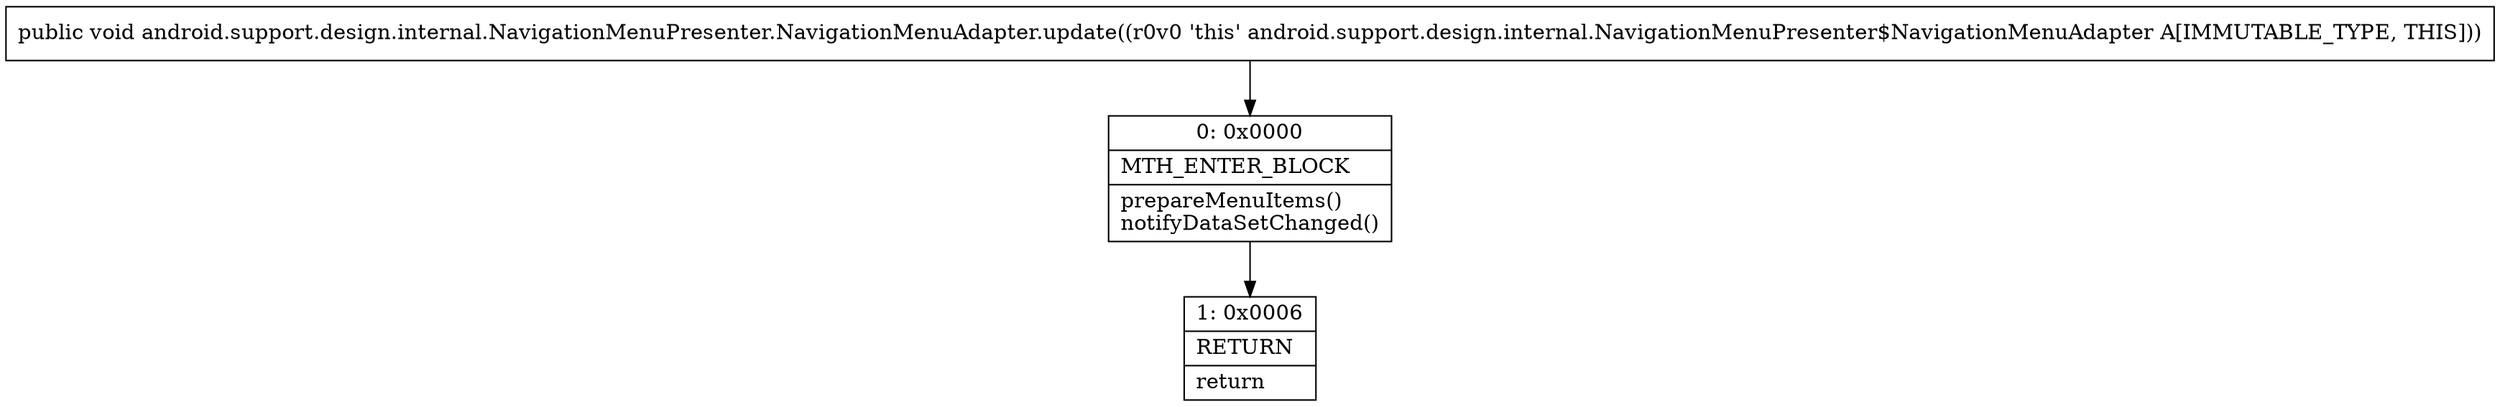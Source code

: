 digraph "CFG forandroid.support.design.internal.NavigationMenuPresenter.NavigationMenuAdapter.update()V" {
Node_0 [shape=record,label="{0\:\ 0x0000|MTH_ENTER_BLOCK\l|prepareMenuItems()\lnotifyDataSetChanged()\l}"];
Node_1 [shape=record,label="{1\:\ 0x0006|RETURN\l|return\l}"];
MethodNode[shape=record,label="{public void android.support.design.internal.NavigationMenuPresenter.NavigationMenuAdapter.update((r0v0 'this' android.support.design.internal.NavigationMenuPresenter$NavigationMenuAdapter A[IMMUTABLE_TYPE, THIS])) }"];
MethodNode -> Node_0;
Node_0 -> Node_1;
}

